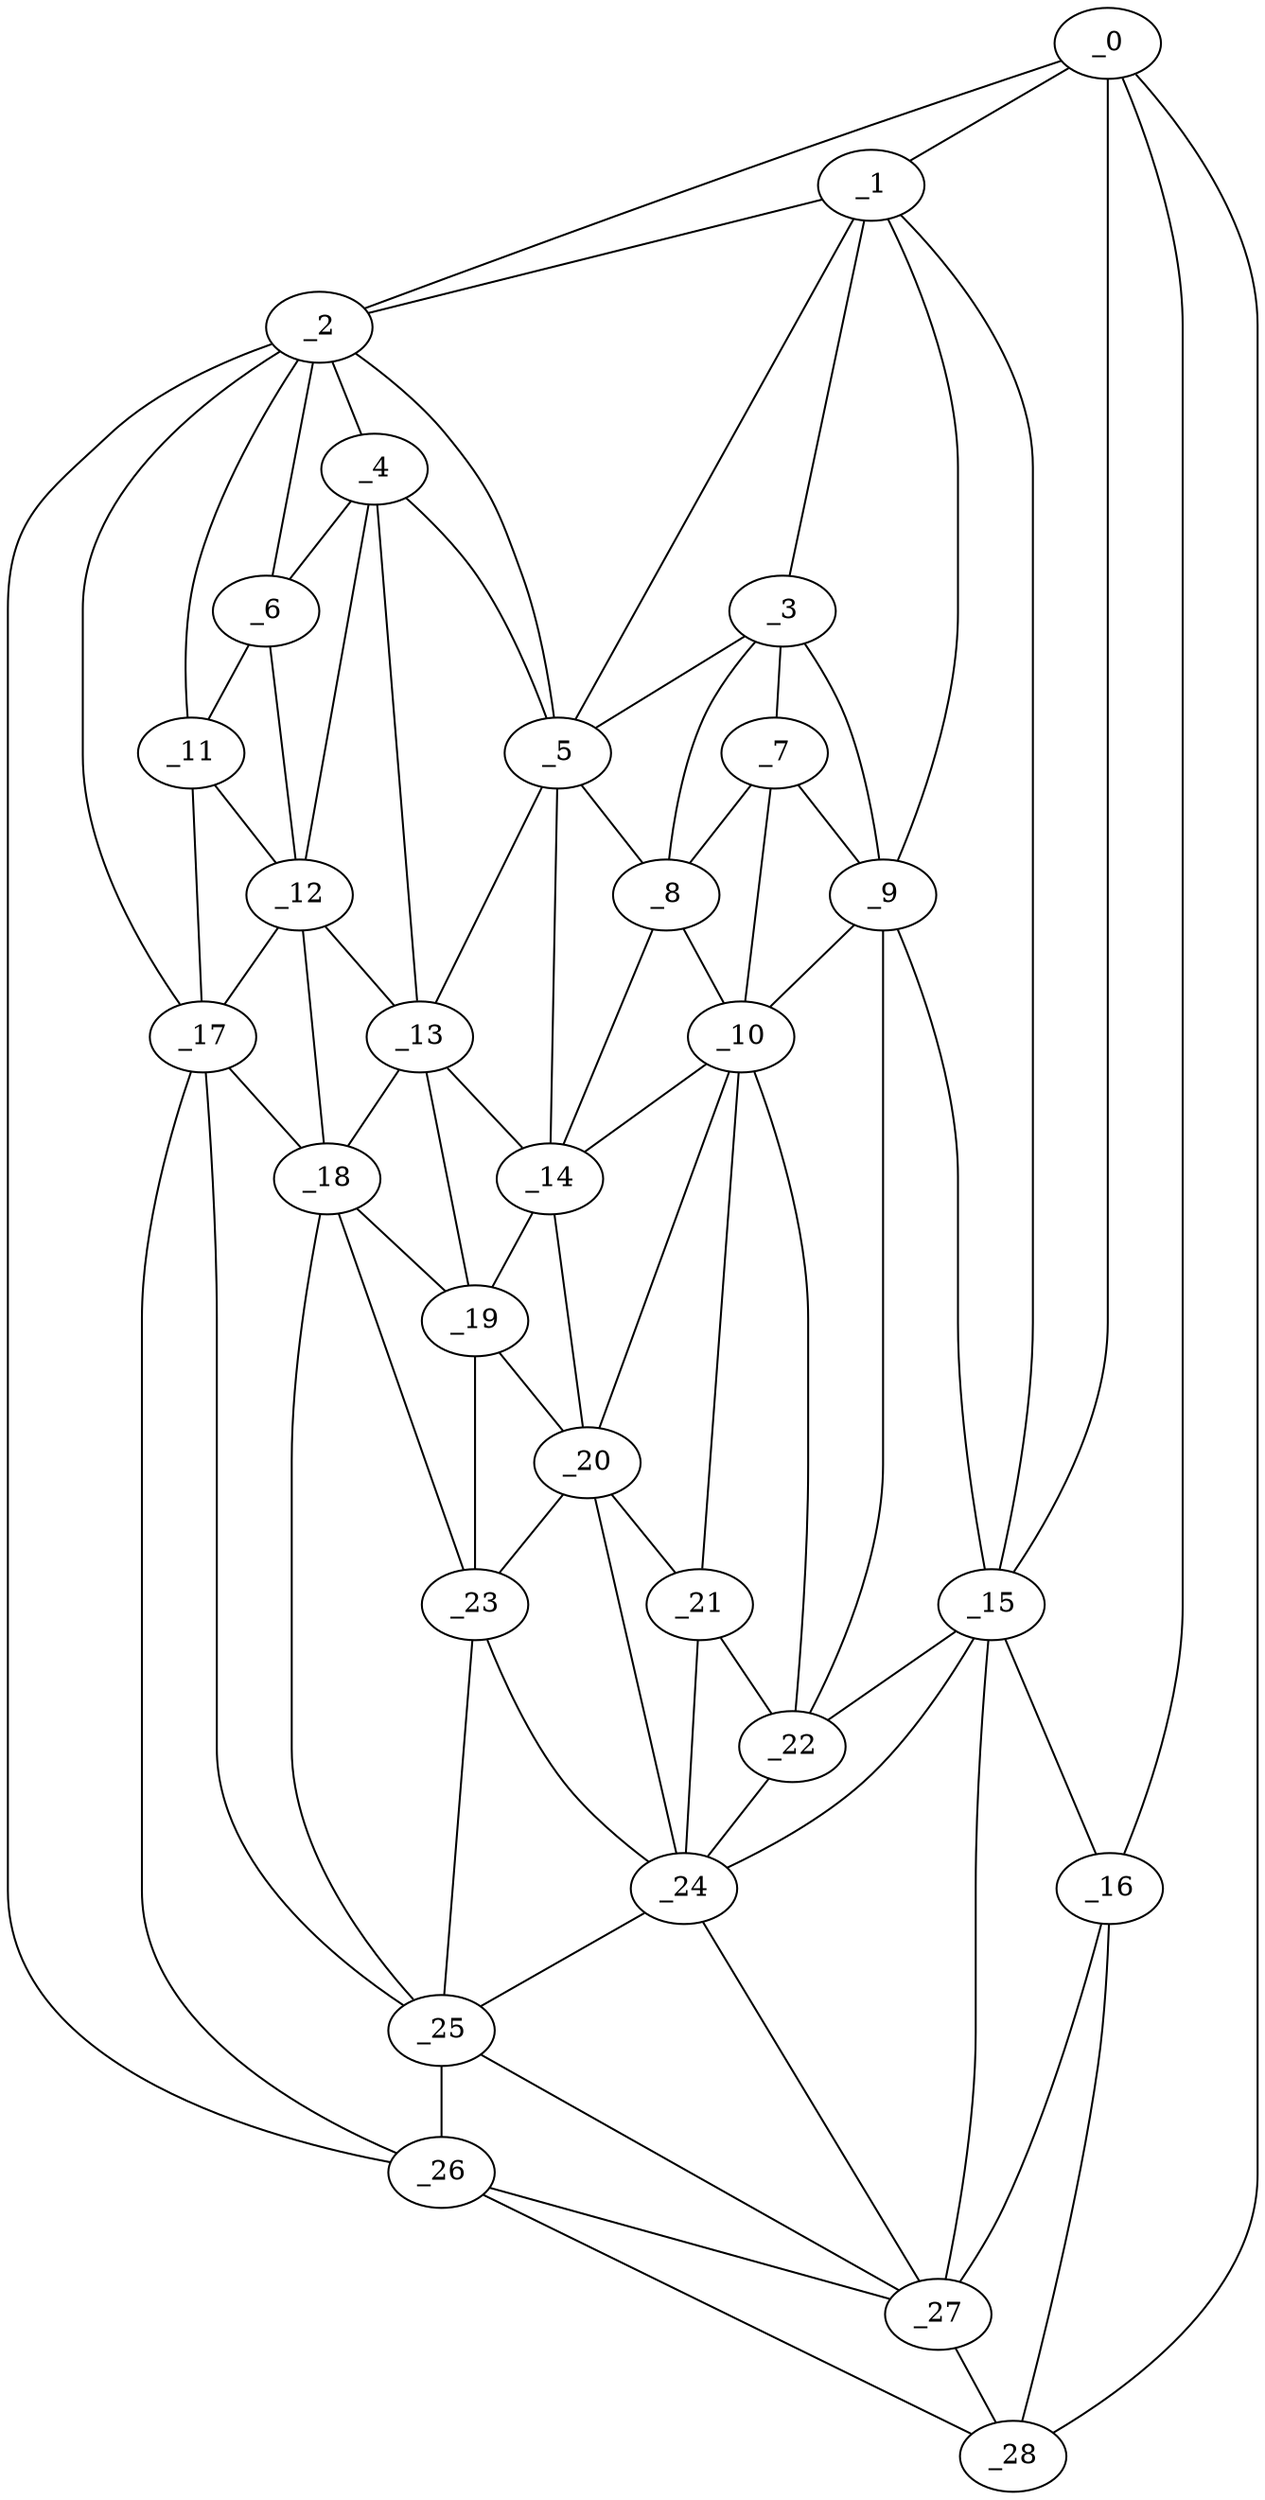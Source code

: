 graph "obj98__90.gxl" {
	_0	 [x=27,
		y=125];
	_1	 [x=29,
		y=89];
	_0 -- _1	 [valence=1];
	_2	 [x=32,
		y=3];
	_0 -- _2	 [valence=1];
	_15	 [x=60,
		y=103];
	_0 -- _15	 [valence=2];
	_16	 [x=61,
		y=109];
	_0 -- _16	 [valence=1];
	_28	 [x=100,
		y=125];
	_0 -- _28	 [valence=1];
	_1 -- _2	 [valence=2];
	_3	 [x=41,
		y=74];
	_1 -- _3	 [valence=1];
	_5	 [x=45,
		y=45];
	_1 -- _5	 [valence=1];
	_9	 [x=49,
		y=76];
	_1 -- _9	 [valence=2];
	_1 -- _15	 [valence=1];
	_4	 [x=45,
		y=32];
	_2 -- _4	 [valence=2];
	_2 -- _5	 [valence=2];
	_6	 [x=46,
		y=26];
	_2 -- _6	 [valence=2];
	_11	 [x=54,
		y=20];
	_2 -- _11	 [valence=1];
	_17	 [x=64,
		y=19];
	_2 -- _17	 [valence=1];
	_26	 [x=96,
		y=4];
	_2 -- _26	 [valence=1];
	_3 -- _5	 [valence=2];
	_7	 [x=46,
		y=70];
	_3 -- _7	 [valence=1];
	_8	 [x=48,
		y=59];
	_3 -- _8	 [valence=1];
	_3 -- _9	 [valence=2];
	_4 -- _5	 [valence=1];
	_4 -- _6	 [valence=1];
	_12	 [x=54,
		y=25];
	_4 -- _12	 [valence=1];
	_13	 [x=55,
		y=43];
	_4 -- _13	 [valence=2];
	_5 -- _8	 [valence=2];
	_5 -- _13	 [valence=2];
	_14	 [x=55,
		y=54];
	_5 -- _14	 [valence=1];
	_6 -- _11	 [valence=2];
	_6 -- _12	 [valence=1];
	_7 -- _8	 [valence=2];
	_7 -- _9	 [valence=2];
	_10	 [x=53,
		y=71];
	_7 -- _10	 [valence=1];
	_8 -- _10	 [valence=2];
	_8 -- _14	 [valence=2];
	_9 -- _10	 [valence=1];
	_9 -- _15	 [valence=1];
	_22	 [x=66,
		y=76];
	_9 -- _22	 [valence=2];
	_10 -- _14	 [valence=1];
	_20	 [x=64,
		y=58];
	_10 -- _20	 [valence=2];
	_21	 [x=66,
		y=70];
	_10 -- _21	 [valence=2];
	_10 -- _22	 [valence=2];
	_11 -- _12	 [valence=2];
	_11 -- _17	 [valence=1];
	_12 -- _13	 [valence=2];
	_12 -- _17	 [valence=2];
	_18	 [x=64,
		y=33];
	_12 -- _18	 [valence=2];
	_13 -- _14	 [valence=2];
	_13 -- _18	 [valence=2];
	_19	 [x=64,
		y=41];
	_13 -- _19	 [valence=2];
	_14 -- _19	 [valence=2];
	_14 -- _20	 [valence=2];
	_15 -- _16	 [valence=1];
	_15 -- _22	 [valence=1];
	_24	 [x=78,
		y=73];
	_15 -- _24	 [valence=2];
	_27	 [x=97,
		y=90];
	_15 -- _27	 [valence=1];
	_16 -- _27	 [valence=2];
	_16 -- _28	 [valence=2];
	_17 -- _18	 [valence=2];
	_25	 [x=81,
		y=23];
	_17 -- _25	 [valence=2];
	_17 -- _26	 [valence=2];
	_18 -- _19	 [valence=2];
	_23	 [x=72,
		y=39];
	_18 -- _23	 [valence=1];
	_18 -- _25	 [valence=1];
	_19 -- _20	 [valence=1];
	_19 -- _23	 [valence=2];
	_20 -- _21	 [valence=1];
	_20 -- _23	 [valence=2];
	_20 -- _24	 [valence=2];
	_21 -- _22	 [valence=2];
	_21 -- _24	 [valence=1];
	_22 -- _24	 [valence=2];
	_23 -- _24	 [valence=1];
	_23 -- _25	 [valence=1];
	_24 -- _25	 [valence=2];
	_24 -- _27	 [valence=1];
	_25 -- _26	 [valence=2];
	_25 -- _27	 [valence=2];
	_26 -- _27	 [valence=2];
	_26 -- _28	 [valence=1];
	_27 -- _28	 [valence=2];
}
